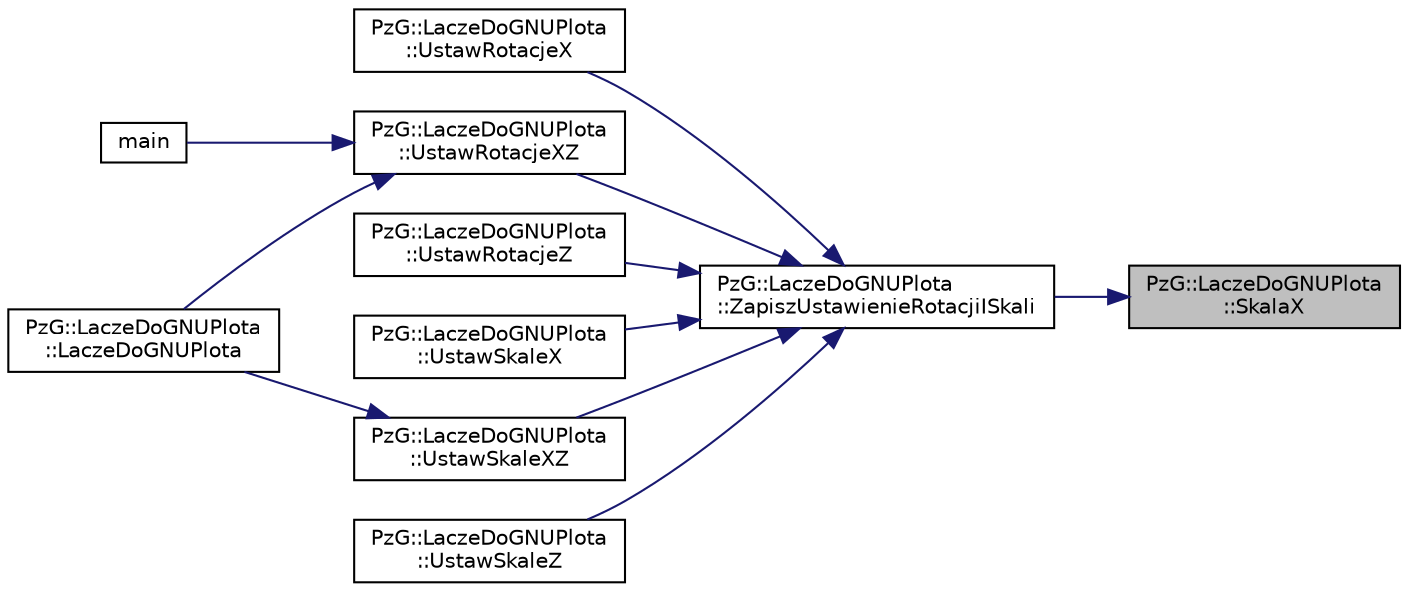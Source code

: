 digraph "PzG::LaczeDoGNUPlota::SkalaX"
{
 // LATEX_PDF_SIZE
  edge [fontname="Helvetica",fontsize="10",labelfontname="Helvetica",labelfontsize="10"];
  node [fontname="Helvetica",fontsize="10",shape=record];
  rankdir="RL";
  Node1 [label="PzG::LaczeDoGNUPlota\l::SkalaX",height=0.2,width=0.4,color="black", fillcolor="grey75", style="filled", fontcolor="black",tooltip="Udostępnia skalę dla osi OX."];
  Node1 -> Node2 [dir="back",color="midnightblue",fontsize="10",style="solid",fontname="Helvetica"];
  Node2 [label="PzG::LaczeDoGNUPlota\l::ZapiszUstawienieRotacjiISkali",height=0.2,width=0.4,color="black", fillcolor="white", style="filled",URL="$class_pz_g_1_1_lacze_do_g_n_u_plota.html#aa92b463e8cbae31b50dd797a4183bce8",tooltip="Tworzy polecenie ustawiające punkt obserwacji."];
  Node2 -> Node3 [dir="back",color="midnightblue",fontsize="10",style="solid",fontname="Helvetica"];
  Node3 [label="PzG::LaczeDoGNUPlota\l::UstawRotacjeX",height=0.2,width=0.4,color="black", fillcolor="white", style="filled",URL="$class_pz_g_1_1_lacze_do_g_n_u_plota.html#acb7456c930015c9a48f43b8618bd9391",tooltip="Ustawia rotację wokół osi OX."];
  Node2 -> Node4 [dir="back",color="midnightblue",fontsize="10",style="solid",fontname="Helvetica"];
  Node4 [label="PzG::LaczeDoGNUPlota\l::UstawRotacjeXZ",height=0.2,width=0.4,color="black", fillcolor="white", style="filled",URL="$class_pz_g_1_1_lacze_do_g_n_u_plota.html#ac48fed259e4ebf93072e3111264c9433",tooltip="Ustawia rotację wokół osi OX i OZ."];
  Node4 -> Node5 [dir="back",color="midnightblue",fontsize="10",style="solid",fontname="Helvetica"];
  Node5 [label="PzG::LaczeDoGNUPlota\l::LaczeDoGNUPlota",height=0.2,width=0.4,color="black", fillcolor="white", style="filled",URL="$class_pz_g_1_1_lacze_do_g_n_u_plota.html#a5845189b5ab8c3634acf57024e5deeaf",tooltip=" "];
  Node4 -> Node6 [dir="back",color="midnightblue",fontsize="10",style="solid",fontname="Helvetica"];
  Node6 [label="main",height=0.2,width=0.4,color="black", fillcolor="white", style="filled",URL="$main_8cpp.html#ae66f6b31b5ad750f1fe042a706a4e3d4",tooltip="Main function where all the magic happens :))"];
  Node2 -> Node7 [dir="back",color="midnightblue",fontsize="10",style="solid",fontname="Helvetica"];
  Node7 [label="PzG::LaczeDoGNUPlota\l::UstawRotacjeZ",height=0.2,width=0.4,color="black", fillcolor="white", style="filled",URL="$class_pz_g_1_1_lacze_do_g_n_u_plota.html#ab9c4c731e2cebe67e04221e0bb528809",tooltip="Ustawia rotację wokół osi OZ."];
  Node2 -> Node8 [dir="back",color="midnightblue",fontsize="10",style="solid",fontname="Helvetica"];
  Node8 [label="PzG::LaczeDoGNUPlota\l::UstawSkaleX",height=0.2,width=0.4,color="black", fillcolor="white", style="filled",URL="$class_pz_g_1_1_lacze_do_g_n_u_plota.html#a855b8338bfe3e5d294d719f24b11090e",tooltip="Zadaje skalę wzdłuż osi OZ."];
  Node2 -> Node9 [dir="back",color="midnightblue",fontsize="10",style="solid",fontname="Helvetica"];
  Node9 [label="PzG::LaczeDoGNUPlota\l::UstawSkaleXZ",height=0.2,width=0.4,color="black", fillcolor="white", style="filled",URL="$class_pz_g_1_1_lacze_do_g_n_u_plota.html#a4308151b54e105d302803146a3238699",tooltip="Zadaje skalę wzdłuż osi OX i OZ."];
  Node9 -> Node5 [dir="back",color="midnightblue",fontsize="10",style="solid",fontname="Helvetica"];
  Node2 -> Node10 [dir="back",color="midnightblue",fontsize="10",style="solid",fontname="Helvetica"];
  Node10 [label="PzG::LaczeDoGNUPlota\l::UstawSkaleZ",height=0.2,width=0.4,color="black", fillcolor="white", style="filled",URL="$class_pz_g_1_1_lacze_do_g_n_u_plota.html#ab0486db3166d8db6580a221079af241f",tooltip="Zadaje skalę wzdłuż osi OZ."];
}
